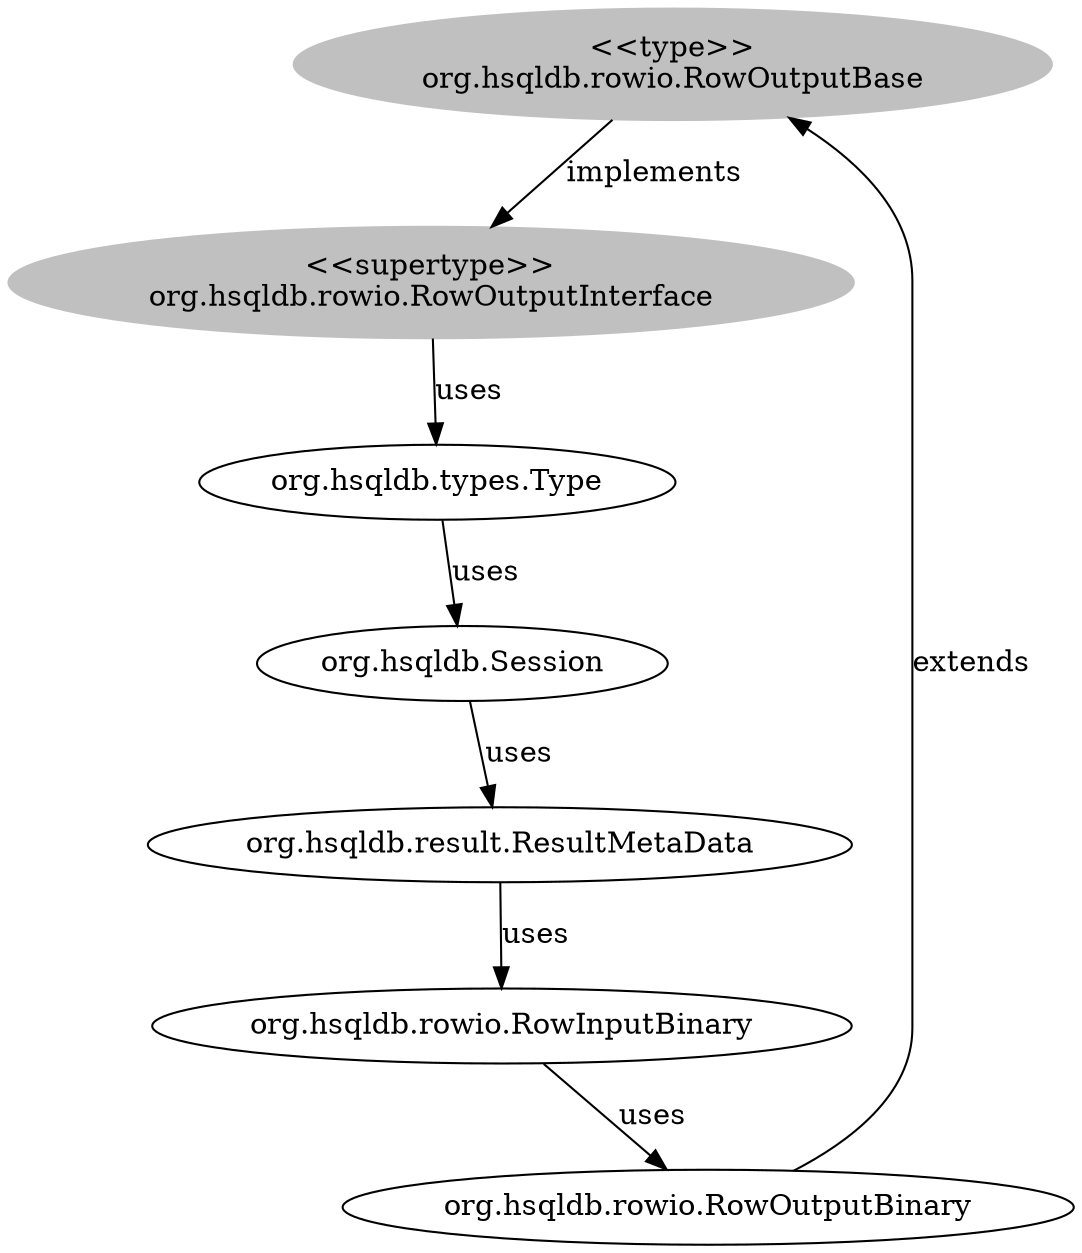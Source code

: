 digraph stk {
	org_hsqldb_rowio_RowOutputBase [label="<<type>>
org.hsqldb.rowio.RowOutputBase",style=filled,color="grey"];
	org_hsqldb_rowio_RowOutputInterface [label="<<supertype>>
org.hsqldb.rowio.RowOutputInterface",style=filled,color="grey"];
	org_hsqldb_types_Type [label="org.hsqldb.types.Type"];
	org_hsqldb_result_ResultMetaData [label="org.hsqldb.result.ResultMetaData"];
	org_hsqldb_Session [label="org.hsqldb.Session"];
	org_hsqldb_rowio_RowOutputBinary [label="org.hsqldb.rowio.RowOutputBinary"];
	org_hsqldb_rowio_RowInputBinary [label="org.hsqldb.rowio.RowInputBinary"];
	org_hsqldb_rowio_RowOutputBase -> org_hsqldb_rowio_RowOutputInterface [label=implements];
	org_hsqldb_rowio_RowOutputInterface -> org_hsqldb_types_Type [label=uses];
	org_hsqldb_types_Type -> org_hsqldb_Session [label=uses];
	org_hsqldb_Session -> org_hsqldb_result_ResultMetaData [label=uses];
	org_hsqldb_result_ResultMetaData -> org_hsqldb_rowio_RowInputBinary [label=uses];
	org_hsqldb_rowio_RowInputBinary -> org_hsqldb_rowio_RowOutputBinary [label=uses];
	org_hsqldb_rowio_RowOutputBinary -> org_hsqldb_rowio_RowOutputBase [label=extends];
}
